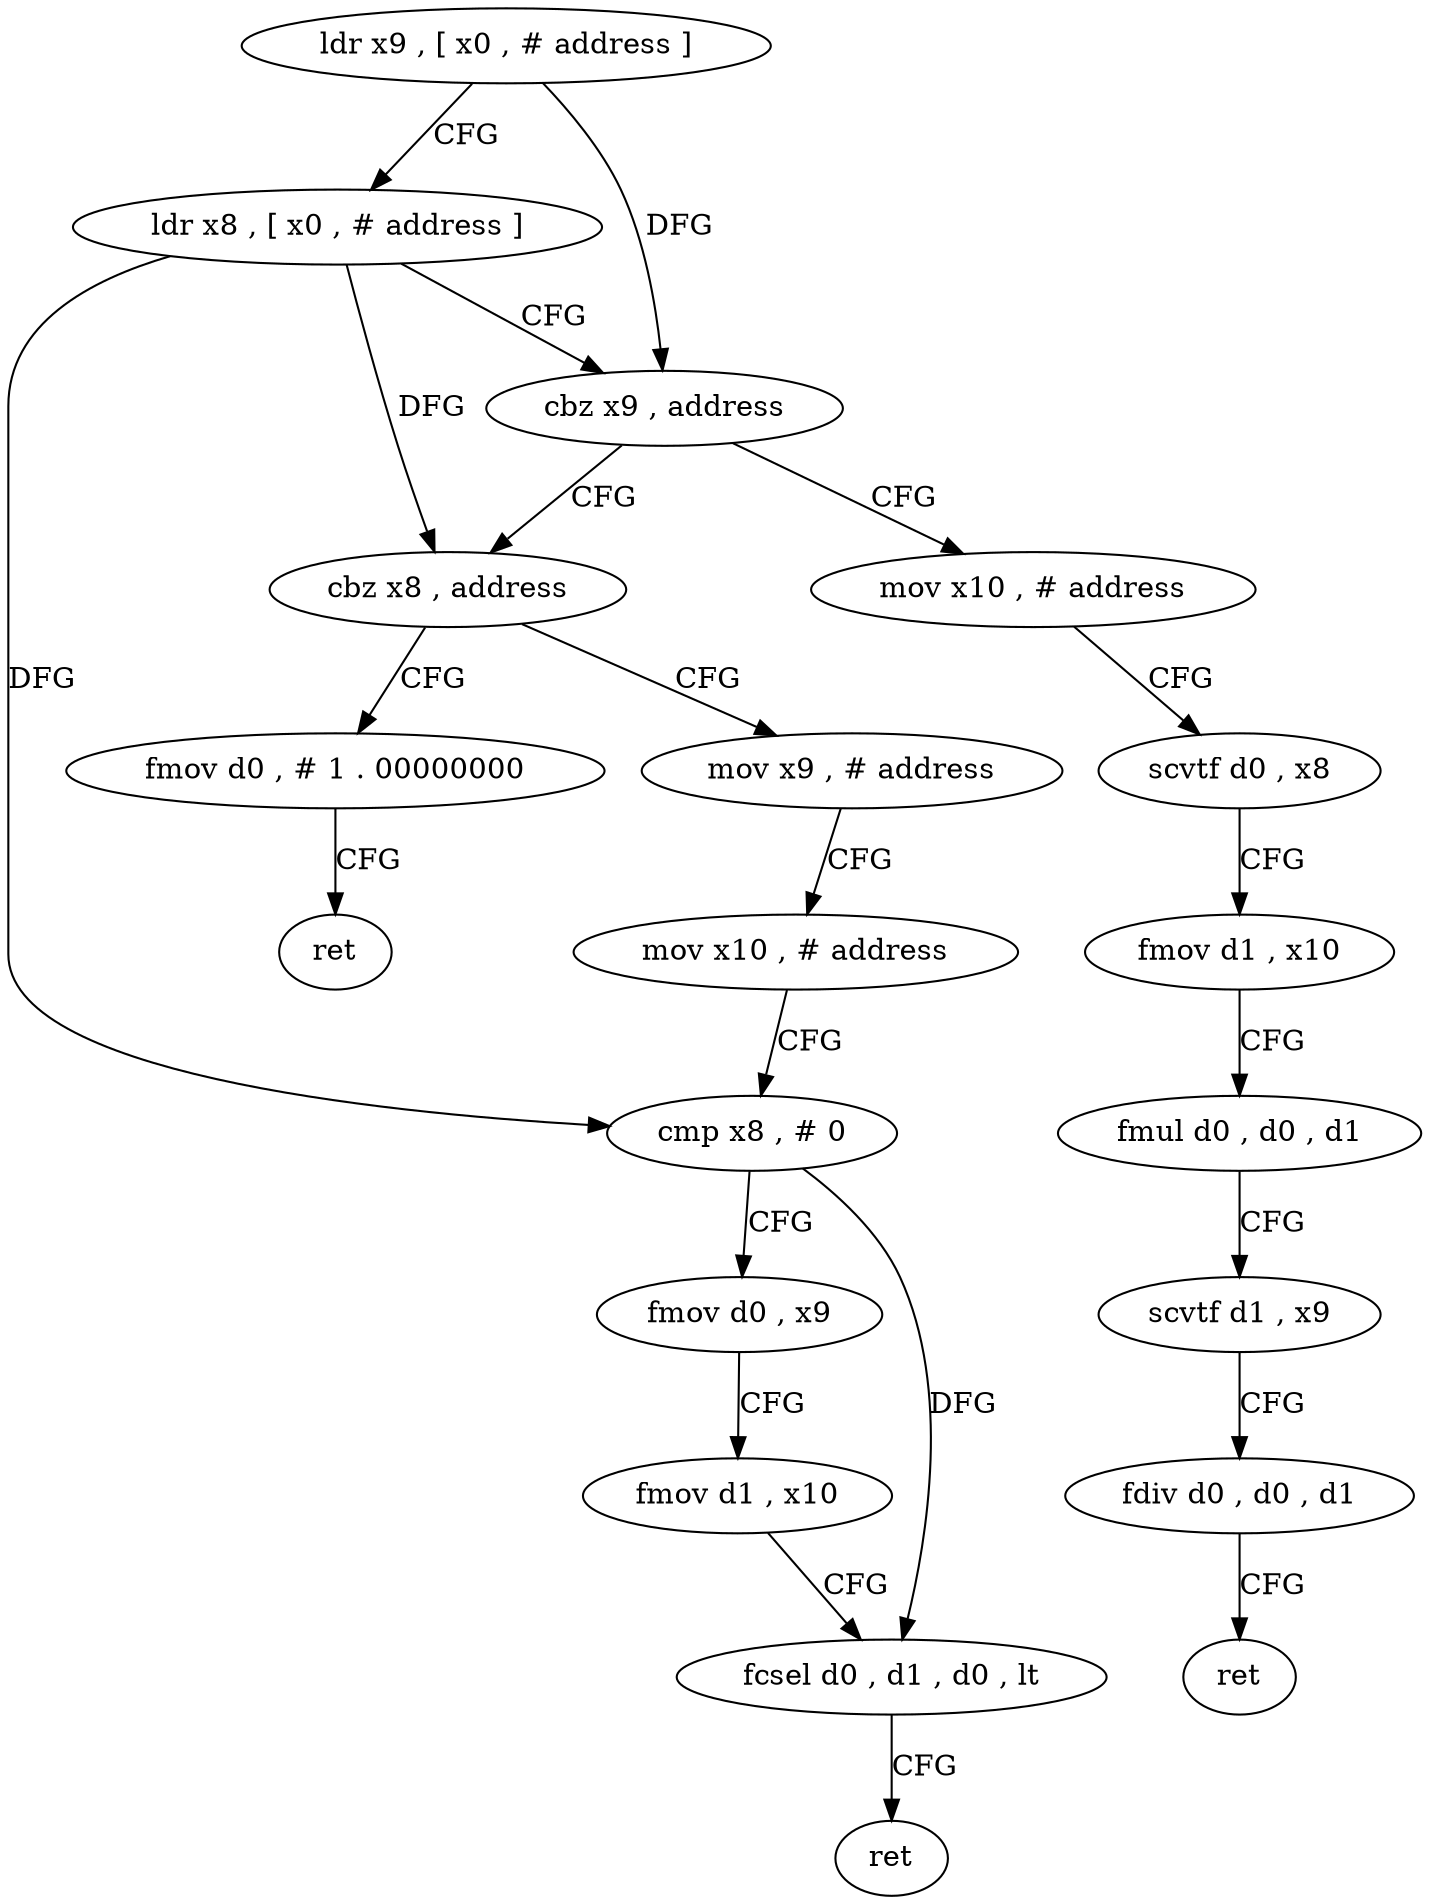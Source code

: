 digraph "func" {
"4240488" [label = "ldr x9 , [ x0 , # address ]" ]
"4240492" [label = "ldr x8 , [ x0 , # address ]" ]
"4240496" [label = "cbz x9 , address" ]
"4240528" [label = "cbz x8 , address" ]
"4240500" [label = "mov x10 , # address" ]
"4240560" [label = "fmov d0 , # 1 . 00000000" ]
"4240532" [label = "mov x9 , # address" ]
"4240504" [label = "scvtf d0 , x8" ]
"4240508" [label = "fmov d1 , x10" ]
"4240512" [label = "fmul d0 , d0 , d1" ]
"4240516" [label = "scvtf d1 , x9" ]
"4240520" [label = "fdiv d0 , d0 , d1" ]
"4240524" [label = "ret" ]
"4240564" [label = "ret" ]
"4240536" [label = "mov x10 , # address" ]
"4240540" [label = "cmp x8 , # 0" ]
"4240544" [label = "fmov d0 , x9" ]
"4240548" [label = "fmov d1 , x10" ]
"4240552" [label = "fcsel d0 , d1 , d0 , lt" ]
"4240556" [label = "ret" ]
"4240488" -> "4240492" [ label = "CFG" ]
"4240488" -> "4240496" [ label = "DFG" ]
"4240492" -> "4240496" [ label = "CFG" ]
"4240492" -> "4240528" [ label = "DFG" ]
"4240492" -> "4240540" [ label = "DFG" ]
"4240496" -> "4240528" [ label = "CFG" ]
"4240496" -> "4240500" [ label = "CFG" ]
"4240528" -> "4240560" [ label = "CFG" ]
"4240528" -> "4240532" [ label = "CFG" ]
"4240500" -> "4240504" [ label = "CFG" ]
"4240560" -> "4240564" [ label = "CFG" ]
"4240532" -> "4240536" [ label = "CFG" ]
"4240504" -> "4240508" [ label = "CFG" ]
"4240508" -> "4240512" [ label = "CFG" ]
"4240512" -> "4240516" [ label = "CFG" ]
"4240516" -> "4240520" [ label = "CFG" ]
"4240520" -> "4240524" [ label = "CFG" ]
"4240536" -> "4240540" [ label = "CFG" ]
"4240540" -> "4240544" [ label = "CFG" ]
"4240540" -> "4240552" [ label = "DFG" ]
"4240544" -> "4240548" [ label = "CFG" ]
"4240548" -> "4240552" [ label = "CFG" ]
"4240552" -> "4240556" [ label = "CFG" ]
}
